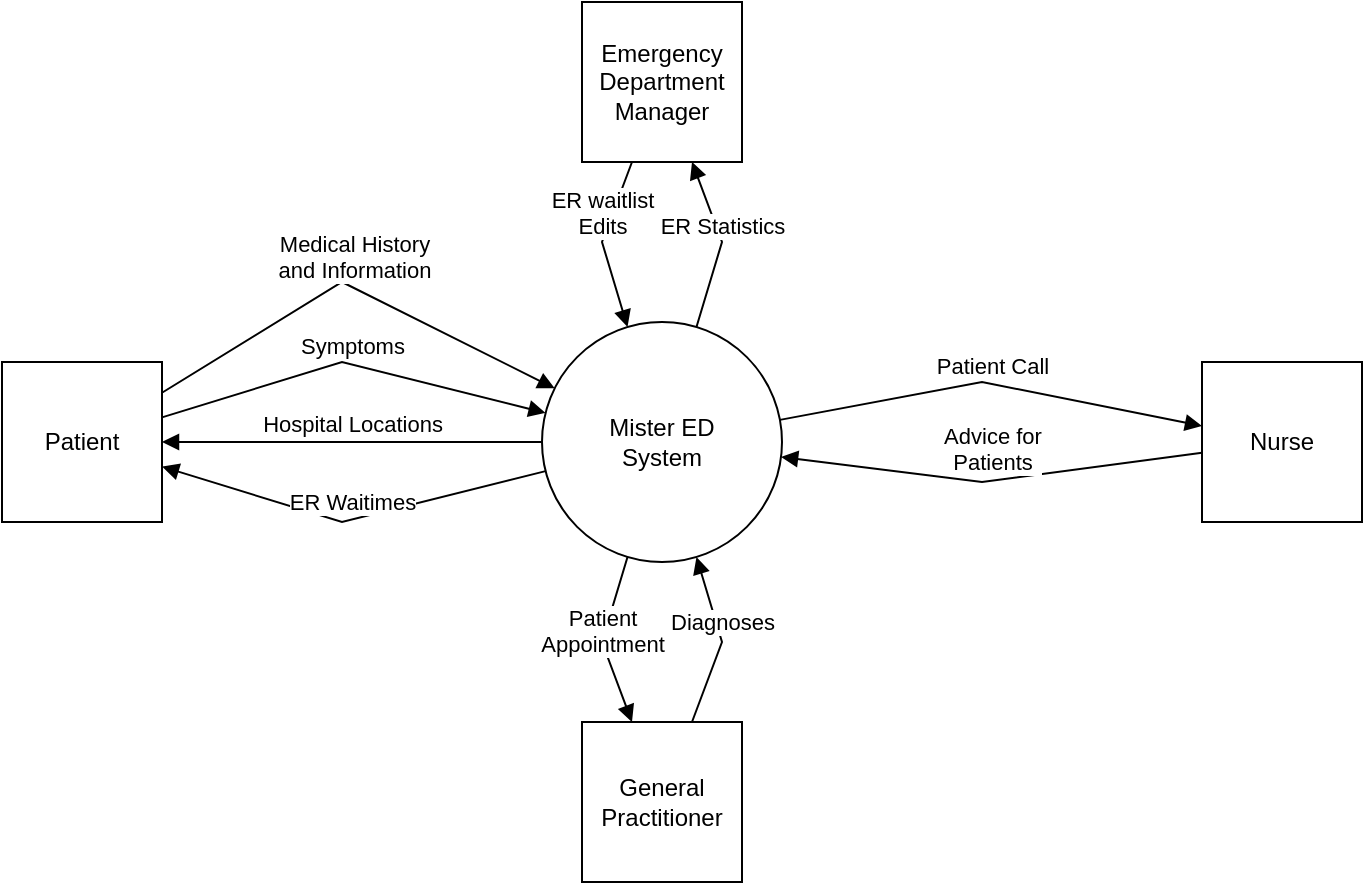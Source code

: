 <mxfile version="24.7.17">
  <diagram name="Page-1" id="wVYBC4rcMu2nw_acVL41">
    <mxGraphModel dx="794" dy="420" grid="1" gridSize="10" guides="1" tooltips="1" connect="1" arrows="1" fold="1" page="1" pageScale="1" pageWidth="850" pageHeight="1100" math="0" shadow="0">
      <root>
        <mxCell id="0" />
        <mxCell id="1" parent="0" />
        <mxCell id="YmnD2H-DsPDv7kOZWSRZ-1" value="Mister ED&lt;div&gt;System&lt;/div&gt;" style="ellipse;whiteSpace=wrap;html=1;aspect=fixed;" vertex="1" parent="1">
          <mxGeometry x="340" y="210" width="120" height="120" as="geometry" />
        </mxCell>
        <mxCell id="YmnD2H-DsPDv7kOZWSRZ-2" value="Patient" style="whiteSpace=wrap;html=1;aspect=fixed;" vertex="1" parent="1">
          <mxGeometry x="70" y="230" width="80" height="80" as="geometry" />
        </mxCell>
        <mxCell id="YmnD2H-DsPDv7kOZWSRZ-3" value="Nurse" style="whiteSpace=wrap;html=1;aspect=fixed;" vertex="1" parent="1">
          <mxGeometry x="670" y="230" width="80" height="80" as="geometry" />
        </mxCell>
        <mxCell id="YmnD2H-DsPDv7kOZWSRZ-5" value="General Practitioner" style="whiteSpace=wrap;html=1;aspect=fixed;" vertex="1" parent="1">
          <mxGeometry x="360" y="410" width="80" height="80" as="geometry" />
        </mxCell>
        <mxCell id="YmnD2H-DsPDv7kOZWSRZ-6" value="Emergency Department Manager" style="whiteSpace=wrap;html=1;aspect=fixed;" vertex="1" parent="1">
          <mxGeometry x="360" y="50" width="80" height="80" as="geometry" />
        </mxCell>
        <mxCell id="YmnD2H-DsPDv7kOZWSRZ-9" value="Symptoms" style="html=1;verticalAlign=bottom;endArrow=block;curved=0;rounded=0;" edge="1" parent="1" source="YmnD2H-DsPDv7kOZWSRZ-2" target="YmnD2H-DsPDv7kOZWSRZ-1">
          <mxGeometry width="80" relative="1" as="geometry">
            <mxPoint x="210" y="240" as="sourcePoint" />
            <mxPoint x="290" y="240" as="targetPoint" />
            <Array as="points">
              <mxPoint x="240" y="230" />
            </Array>
          </mxGeometry>
        </mxCell>
        <mxCell id="YmnD2H-DsPDv7kOZWSRZ-10" value="ER Waitimes" style="html=1;verticalAlign=bottom;endArrow=block;curved=0;rounded=0;" edge="1" parent="1" source="YmnD2H-DsPDv7kOZWSRZ-1" target="YmnD2H-DsPDv7kOZWSRZ-2">
          <mxGeometry width="80" relative="1" as="geometry">
            <mxPoint x="200" y="330" as="sourcePoint" />
            <mxPoint x="280" y="330" as="targetPoint" />
            <Array as="points">
              <mxPoint x="240" y="310" />
            </Array>
          </mxGeometry>
        </mxCell>
        <mxCell id="YmnD2H-DsPDv7kOZWSRZ-11" value="Hospital Locations" style="html=1;verticalAlign=bottom;endArrow=block;curved=0;rounded=0;" edge="1" parent="1" source="YmnD2H-DsPDv7kOZWSRZ-1" target="YmnD2H-DsPDv7kOZWSRZ-2">
          <mxGeometry width="80" relative="1" as="geometry">
            <mxPoint x="200" y="380" as="sourcePoint" />
            <mxPoint x="280" y="380" as="targetPoint" />
          </mxGeometry>
        </mxCell>
        <mxCell id="YmnD2H-DsPDv7kOZWSRZ-12" value="Medical History&lt;div&gt;and Information&lt;/div&gt;" style="html=1;verticalAlign=bottom;endArrow=block;curved=0;rounded=0;" edge="1" parent="1" source="YmnD2H-DsPDv7kOZWSRZ-2" target="YmnD2H-DsPDv7kOZWSRZ-1">
          <mxGeometry width="80" relative="1" as="geometry">
            <mxPoint x="150" y="170" as="sourcePoint" />
            <mxPoint x="230" y="170" as="targetPoint" />
            <Array as="points">
              <mxPoint x="240" y="190" />
            </Array>
          </mxGeometry>
        </mxCell>
        <mxCell id="YmnD2H-DsPDv7kOZWSRZ-13" value="Patient Call" style="html=1;verticalAlign=bottom;endArrow=block;curved=0;rounded=0;" edge="1" parent="1" source="YmnD2H-DsPDv7kOZWSRZ-1" target="YmnD2H-DsPDv7kOZWSRZ-3">
          <mxGeometry width="80" relative="1" as="geometry">
            <mxPoint x="510" y="220" as="sourcePoint" />
            <mxPoint x="590" y="220" as="targetPoint" />
            <Array as="points">
              <mxPoint x="560" y="240" />
            </Array>
          </mxGeometry>
        </mxCell>
        <mxCell id="YmnD2H-DsPDv7kOZWSRZ-14" value="Advice for&lt;div&gt;Patients&lt;/div&gt;" style="html=1;verticalAlign=bottom;endArrow=block;curved=0;rounded=0;" edge="1" parent="1" source="YmnD2H-DsPDv7kOZWSRZ-3" target="YmnD2H-DsPDv7kOZWSRZ-1">
          <mxGeometry width="80" relative="1" as="geometry">
            <mxPoint x="470" y="330" as="sourcePoint" />
            <mxPoint x="550" y="330" as="targetPoint" />
            <Array as="points">
              <mxPoint x="560" y="290" />
            </Array>
          </mxGeometry>
        </mxCell>
        <mxCell id="YmnD2H-DsPDv7kOZWSRZ-16" value="Diagnoses" style="html=1;verticalAlign=bottom;endArrow=block;curved=0;rounded=0;" edge="1" parent="1" source="YmnD2H-DsPDv7kOZWSRZ-5" target="YmnD2H-DsPDv7kOZWSRZ-1">
          <mxGeometry width="80" relative="1" as="geometry">
            <mxPoint x="470" y="160" as="sourcePoint" />
            <mxPoint x="550" y="160" as="targetPoint" />
            <Array as="points">
              <mxPoint x="430" y="370" />
            </Array>
          </mxGeometry>
        </mxCell>
        <mxCell id="YmnD2H-DsPDv7kOZWSRZ-17" value="Patient&lt;div&gt;Appointment&lt;/div&gt;" style="html=1;verticalAlign=bottom;endArrow=block;curved=0;rounded=0;" edge="1" parent="1" source="YmnD2H-DsPDv7kOZWSRZ-1" target="YmnD2H-DsPDv7kOZWSRZ-5">
          <mxGeometry x="0.234" y="-4" width="80" relative="1" as="geometry">
            <mxPoint x="240" y="330" as="sourcePoint" />
            <mxPoint x="320" y="330" as="targetPoint" />
            <Array as="points">
              <mxPoint x="370" y="370" />
            </Array>
            <mxPoint as="offset" />
          </mxGeometry>
        </mxCell>
        <mxCell id="YmnD2H-DsPDv7kOZWSRZ-18" value="ER waitlist&lt;div&gt;Edits&lt;/div&gt;" style="html=1;verticalAlign=bottom;endArrow=block;curved=0;rounded=0;" edge="1" parent="1" source="YmnD2H-DsPDv7kOZWSRZ-6" target="YmnD2H-DsPDv7kOZWSRZ-1">
          <mxGeometry width="80" relative="1" as="geometry">
            <mxPoint x="390" y="170" as="sourcePoint" />
            <mxPoint x="470" y="170" as="targetPoint" />
            <Array as="points">
              <mxPoint x="370" y="170" />
            </Array>
          </mxGeometry>
        </mxCell>
        <mxCell id="YmnD2H-DsPDv7kOZWSRZ-19" value="ER Statistics" style="html=1;verticalAlign=bottom;endArrow=block;curved=0;rounded=0;" edge="1" parent="1" source="YmnD2H-DsPDv7kOZWSRZ-1" target="YmnD2H-DsPDv7kOZWSRZ-6">
          <mxGeometry width="80" relative="1" as="geometry">
            <mxPoint x="450" y="170" as="sourcePoint" />
            <mxPoint x="530" y="170" as="targetPoint" />
            <Array as="points">
              <mxPoint x="430" y="170" />
            </Array>
          </mxGeometry>
        </mxCell>
      </root>
    </mxGraphModel>
  </diagram>
</mxfile>
